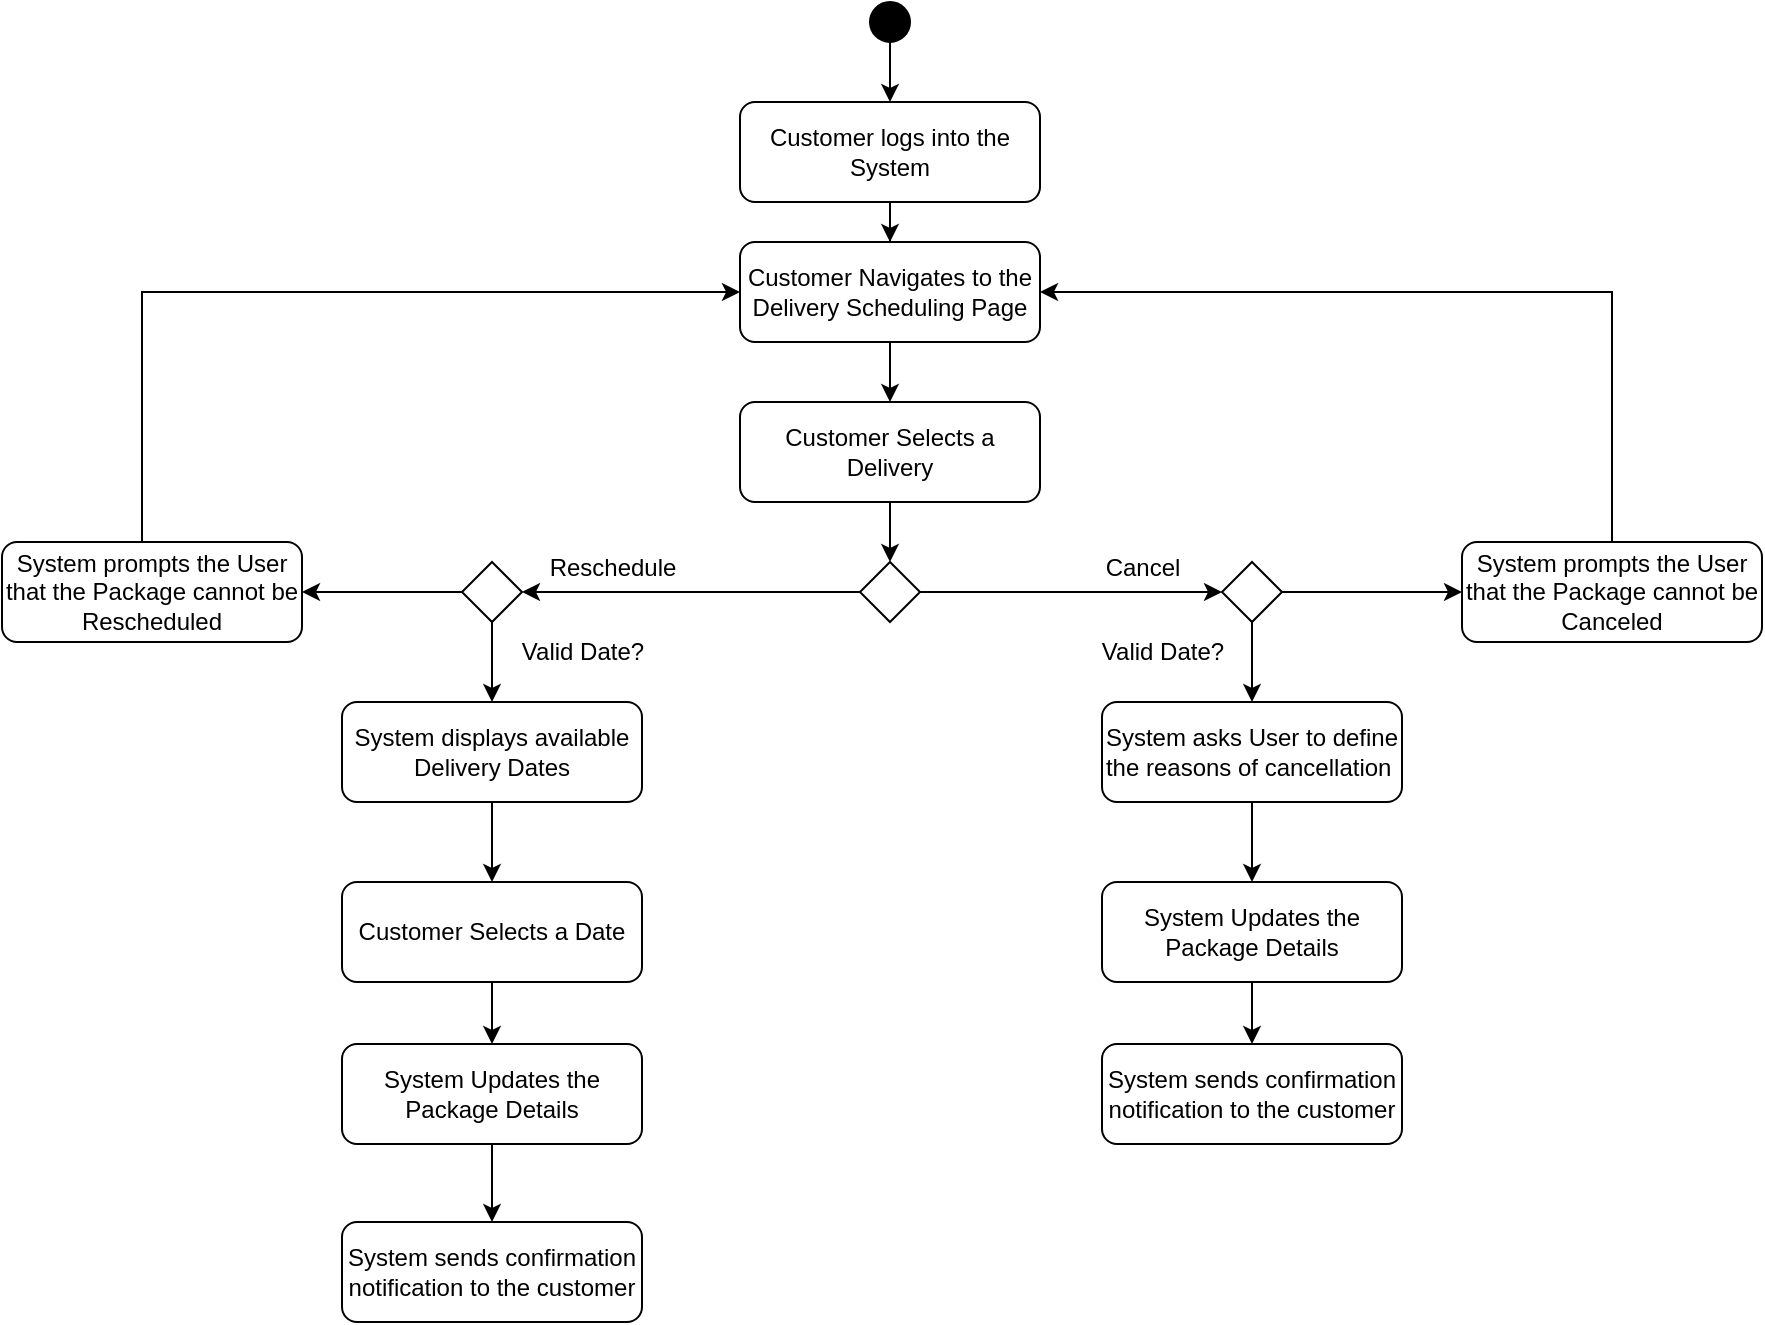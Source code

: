 <mxfile version="25.0.1">
  <diagram name="Page-1" id="xMJSR3XoTYybtMSvvy1I">
    <mxGraphModel dx="2227" dy="1865" grid="1" gridSize="10" guides="1" tooltips="1" connect="1" arrows="1" fold="1" page="1" pageScale="1" pageWidth="827" pageHeight="1169" math="0" shadow="0">
      <root>
        <mxCell id="0" />
        <mxCell id="1" parent="0" />
        <mxCell id="xFx9iDnlR7trCT4aLByv-4" value="" style="edgeStyle=orthogonalEdgeStyle;rounded=0;orthogonalLoop=1;jettySize=auto;html=1;" edge="1" parent="1" source="xFx9iDnlR7trCT4aLByv-2" target="xFx9iDnlR7trCT4aLByv-3">
          <mxGeometry relative="1" as="geometry" />
        </mxCell>
        <mxCell id="xFx9iDnlR7trCT4aLByv-2" value="" style="ellipse;whiteSpace=wrap;html=1;aspect=fixed;labelBackgroundColor=none;fillColor=#000000;" vertex="1" parent="1">
          <mxGeometry x="404" y="-1130" width="20" height="20" as="geometry" />
        </mxCell>
        <mxCell id="xFx9iDnlR7trCT4aLByv-8" value="" style="edgeStyle=orthogonalEdgeStyle;rounded=0;orthogonalLoop=1;jettySize=auto;html=1;" edge="1" parent="1" source="xFx9iDnlR7trCT4aLByv-3" target="xFx9iDnlR7trCT4aLByv-7">
          <mxGeometry relative="1" as="geometry" />
        </mxCell>
        <mxCell id="xFx9iDnlR7trCT4aLByv-3" value="Customer logs into the System" style="rounded=1;whiteSpace=wrap;html=1;fillColor=none;" vertex="1" parent="1">
          <mxGeometry x="339" y="-1080" width="150" height="50" as="geometry" />
        </mxCell>
        <mxCell id="xFx9iDnlR7trCT4aLByv-11" value="" style="edgeStyle=orthogonalEdgeStyle;rounded=0;orthogonalLoop=1;jettySize=auto;html=1;" edge="1" parent="1" source="xFx9iDnlR7trCT4aLByv-7" target="xFx9iDnlR7trCT4aLByv-9">
          <mxGeometry relative="1" as="geometry" />
        </mxCell>
        <mxCell id="xFx9iDnlR7trCT4aLByv-7" value="Customer Navigates to the Delivery Scheduling Page" style="rounded=1;whiteSpace=wrap;html=1;fillColor=none;" vertex="1" parent="1">
          <mxGeometry x="339" y="-1010" width="150" height="50" as="geometry" />
        </mxCell>
        <mxCell id="xFx9iDnlR7trCT4aLByv-13" value="" style="edgeStyle=orthogonalEdgeStyle;rounded=0;orthogonalLoop=1;jettySize=auto;html=1;" edge="1" parent="1" source="xFx9iDnlR7trCT4aLByv-9" target="xFx9iDnlR7trCT4aLByv-12">
          <mxGeometry relative="1" as="geometry" />
        </mxCell>
        <mxCell id="xFx9iDnlR7trCT4aLByv-9" value="Customer Selects a Delivery" style="rounded=1;whiteSpace=wrap;html=1;fillColor=none;" vertex="1" parent="1">
          <mxGeometry x="339" y="-930" width="150" height="50" as="geometry" />
        </mxCell>
        <mxCell id="xFx9iDnlR7trCT4aLByv-18" value="" style="edgeStyle=orthogonalEdgeStyle;rounded=0;orthogonalLoop=1;jettySize=auto;html=1;" edge="1" parent="1" source="xFx9iDnlR7trCT4aLByv-12">
          <mxGeometry relative="1" as="geometry">
            <mxPoint x="230" y="-835" as="targetPoint" />
          </mxGeometry>
        </mxCell>
        <mxCell id="xFx9iDnlR7trCT4aLByv-20" value="" style="edgeStyle=orthogonalEdgeStyle;rounded=0;orthogonalLoop=1;jettySize=auto;html=1;" edge="1" parent="1" source="xFx9iDnlR7trCT4aLByv-12">
          <mxGeometry relative="1" as="geometry">
            <mxPoint x="580" y="-835" as="targetPoint" />
          </mxGeometry>
        </mxCell>
        <mxCell id="xFx9iDnlR7trCT4aLByv-12" value="" style="rhombus;whiteSpace=wrap;html=1;fillColor=none;" vertex="1" parent="1">
          <mxGeometry x="399" y="-850" width="30" height="30" as="geometry" />
        </mxCell>
        <mxCell id="xFx9iDnlR7trCT4aLByv-21" value="Reschedule" style="text;html=1;align=center;verticalAlign=middle;resizable=0;points=[];autosize=1;strokeColor=none;fillColor=none;" vertex="1" parent="1">
          <mxGeometry x="230" y="-862" width="90" height="30" as="geometry" />
        </mxCell>
        <mxCell id="xFx9iDnlR7trCT4aLByv-22" value="Cancel" style="text;html=1;align=center;verticalAlign=middle;resizable=0;points=[];autosize=1;strokeColor=none;fillColor=none;" vertex="1" parent="1">
          <mxGeometry x="510" y="-862" width="60" height="30" as="geometry" />
        </mxCell>
        <mxCell id="xFx9iDnlR7trCT4aLByv-26" value="" style="edgeStyle=orthogonalEdgeStyle;rounded=0;orthogonalLoop=1;jettySize=auto;html=1;" edge="1" parent="1" source="xFx9iDnlR7trCT4aLByv-24" target="xFx9iDnlR7trCT4aLByv-25">
          <mxGeometry relative="1" as="geometry" />
        </mxCell>
        <mxCell id="xFx9iDnlR7trCT4aLByv-34" value="" style="edgeStyle=orthogonalEdgeStyle;rounded=0;orthogonalLoop=1;jettySize=auto;html=1;" edge="1" parent="1" source="xFx9iDnlR7trCT4aLByv-24" target="xFx9iDnlR7trCT4aLByv-33">
          <mxGeometry relative="1" as="geometry" />
        </mxCell>
        <mxCell id="xFx9iDnlR7trCT4aLByv-24" value="" style="rhombus;whiteSpace=wrap;html=1;fillColor=none;" vertex="1" parent="1">
          <mxGeometry x="200" y="-850" width="30" height="30" as="geometry" />
        </mxCell>
        <mxCell id="xFx9iDnlR7trCT4aLByv-28" value="" style="edgeStyle=orthogonalEdgeStyle;rounded=0;orthogonalLoop=1;jettySize=auto;html=1;" edge="1" parent="1" source="xFx9iDnlR7trCT4aLByv-25" target="xFx9iDnlR7trCT4aLByv-27">
          <mxGeometry relative="1" as="geometry" />
        </mxCell>
        <mxCell id="xFx9iDnlR7trCT4aLByv-25" value="System displays available Delivery Dates" style="rounded=1;whiteSpace=wrap;html=1;fillColor=none;" vertex="1" parent="1">
          <mxGeometry x="140" y="-780" width="150" height="50" as="geometry" />
        </mxCell>
        <mxCell id="xFx9iDnlR7trCT4aLByv-30" value="" style="edgeStyle=orthogonalEdgeStyle;rounded=0;orthogonalLoop=1;jettySize=auto;html=1;" edge="1" parent="1" source="xFx9iDnlR7trCT4aLByv-27" target="xFx9iDnlR7trCT4aLByv-29">
          <mxGeometry relative="1" as="geometry" />
        </mxCell>
        <mxCell id="xFx9iDnlR7trCT4aLByv-27" value="Customer Selects a Date" style="rounded=1;whiteSpace=wrap;html=1;fillColor=none;" vertex="1" parent="1">
          <mxGeometry x="140" y="-690" width="150" height="50" as="geometry" />
        </mxCell>
        <mxCell id="xFx9iDnlR7trCT4aLByv-32" value="" style="edgeStyle=orthogonalEdgeStyle;rounded=0;orthogonalLoop=1;jettySize=auto;html=1;" edge="1" parent="1" source="xFx9iDnlR7trCT4aLByv-29" target="xFx9iDnlR7trCT4aLByv-31">
          <mxGeometry relative="1" as="geometry" />
        </mxCell>
        <mxCell id="xFx9iDnlR7trCT4aLByv-29" value="System Updates the Package Details" style="rounded=1;whiteSpace=wrap;html=1;fillColor=none;" vertex="1" parent="1">
          <mxGeometry x="140" y="-609" width="150" height="50" as="geometry" />
        </mxCell>
        <mxCell id="xFx9iDnlR7trCT4aLByv-31" value="System sends confirmation notification to the customer" style="rounded=1;whiteSpace=wrap;html=1;fillColor=none;" vertex="1" parent="1">
          <mxGeometry x="140" y="-520" width="150" height="50" as="geometry" />
        </mxCell>
        <mxCell id="xFx9iDnlR7trCT4aLByv-35" style="edgeStyle=orthogonalEdgeStyle;rounded=0;orthogonalLoop=1;jettySize=auto;html=1;entryX=0;entryY=0.5;entryDx=0;entryDy=0;" edge="1" parent="1" source="xFx9iDnlR7trCT4aLByv-33" target="xFx9iDnlR7trCT4aLByv-7">
          <mxGeometry relative="1" as="geometry">
            <Array as="points">
              <mxPoint x="40" y="-985" />
            </Array>
          </mxGeometry>
        </mxCell>
        <mxCell id="xFx9iDnlR7trCT4aLByv-33" value="System prompts the User that the Package cannot be Rescheduled" style="rounded=1;whiteSpace=wrap;html=1;fillColor=none;" vertex="1" parent="1">
          <mxGeometry x="-30" y="-860" width="150" height="50" as="geometry" />
        </mxCell>
        <mxCell id="xFx9iDnlR7trCT4aLByv-38" value="" style="edgeStyle=orthogonalEdgeStyle;rounded=0;orthogonalLoop=1;jettySize=auto;html=1;" edge="1" parent="1" source="xFx9iDnlR7trCT4aLByv-36" target="xFx9iDnlR7trCT4aLByv-37">
          <mxGeometry relative="1" as="geometry" />
        </mxCell>
        <mxCell id="xFx9iDnlR7trCT4aLByv-44" value="" style="edgeStyle=orthogonalEdgeStyle;rounded=0;orthogonalLoop=1;jettySize=auto;html=1;" edge="1" parent="1" source="xFx9iDnlR7trCT4aLByv-36" target="xFx9iDnlR7trCT4aLByv-43">
          <mxGeometry relative="1" as="geometry" />
        </mxCell>
        <mxCell id="xFx9iDnlR7trCT4aLByv-36" value="" style="rhombus;whiteSpace=wrap;html=1;fillColor=none;" vertex="1" parent="1">
          <mxGeometry x="580" y="-850" width="30" height="30" as="geometry" />
        </mxCell>
        <mxCell id="xFx9iDnlR7trCT4aLByv-40" value="" style="edgeStyle=orthogonalEdgeStyle;rounded=0;orthogonalLoop=1;jettySize=auto;html=1;" edge="1" parent="1" source="xFx9iDnlR7trCT4aLByv-37" target="xFx9iDnlR7trCT4aLByv-39">
          <mxGeometry relative="1" as="geometry" />
        </mxCell>
        <mxCell id="xFx9iDnlR7trCT4aLByv-37" value="System asks User to define the reasons of cancellation&amp;nbsp;" style="rounded=1;whiteSpace=wrap;html=1;fillColor=none;" vertex="1" parent="1">
          <mxGeometry x="520" y="-780" width="150" height="50" as="geometry" />
        </mxCell>
        <mxCell id="xFx9iDnlR7trCT4aLByv-42" value="" style="edgeStyle=orthogonalEdgeStyle;rounded=0;orthogonalLoop=1;jettySize=auto;html=1;" edge="1" parent="1" source="xFx9iDnlR7trCT4aLByv-39" target="xFx9iDnlR7trCT4aLByv-41">
          <mxGeometry relative="1" as="geometry" />
        </mxCell>
        <mxCell id="xFx9iDnlR7trCT4aLByv-39" value="System Updates the Package Details" style="rounded=1;whiteSpace=wrap;html=1;fillColor=none;" vertex="1" parent="1">
          <mxGeometry x="520" y="-690" width="150" height="50" as="geometry" />
        </mxCell>
        <mxCell id="xFx9iDnlR7trCT4aLByv-41" value="System sends confirmation notification to the customer" style="rounded=1;whiteSpace=wrap;html=1;fillColor=none;" vertex="1" parent="1">
          <mxGeometry x="520" y="-609" width="150" height="50" as="geometry" />
        </mxCell>
        <mxCell id="xFx9iDnlR7trCT4aLByv-46" style="edgeStyle=orthogonalEdgeStyle;rounded=0;orthogonalLoop=1;jettySize=auto;html=1;entryX=1;entryY=0.5;entryDx=0;entryDy=0;" edge="1" parent="1" source="xFx9iDnlR7trCT4aLByv-43" target="xFx9iDnlR7trCT4aLByv-7">
          <mxGeometry relative="1" as="geometry">
            <Array as="points">
              <mxPoint x="775" y="-985" />
            </Array>
          </mxGeometry>
        </mxCell>
        <mxCell id="xFx9iDnlR7trCT4aLByv-43" value="System prompts the User that the Package cannot be Canceled" style="rounded=1;whiteSpace=wrap;html=1;fillColor=none;" vertex="1" parent="1">
          <mxGeometry x="700" y="-860" width="150" height="50" as="geometry" />
        </mxCell>
        <mxCell id="xFx9iDnlR7trCT4aLByv-47" value="Valid Date?" style="text;html=1;align=center;verticalAlign=middle;resizable=0;points=[];autosize=1;strokeColor=none;fillColor=none;" vertex="1" parent="1">
          <mxGeometry x="220" y="-820" width="80" height="30" as="geometry" />
        </mxCell>
        <mxCell id="xFx9iDnlR7trCT4aLByv-48" value="Valid Date?" style="text;html=1;align=center;verticalAlign=middle;resizable=0;points=[];autosize=1;strokeColor=none;fillColor=none;" vertex="1" parent="1">
          <mxGeometry x="510" y="-820" width="80" height="30" as="geometry" />
        </mxCell>
      </root>
    </mxGraphModel>
  </diagram>
</mxfile>
